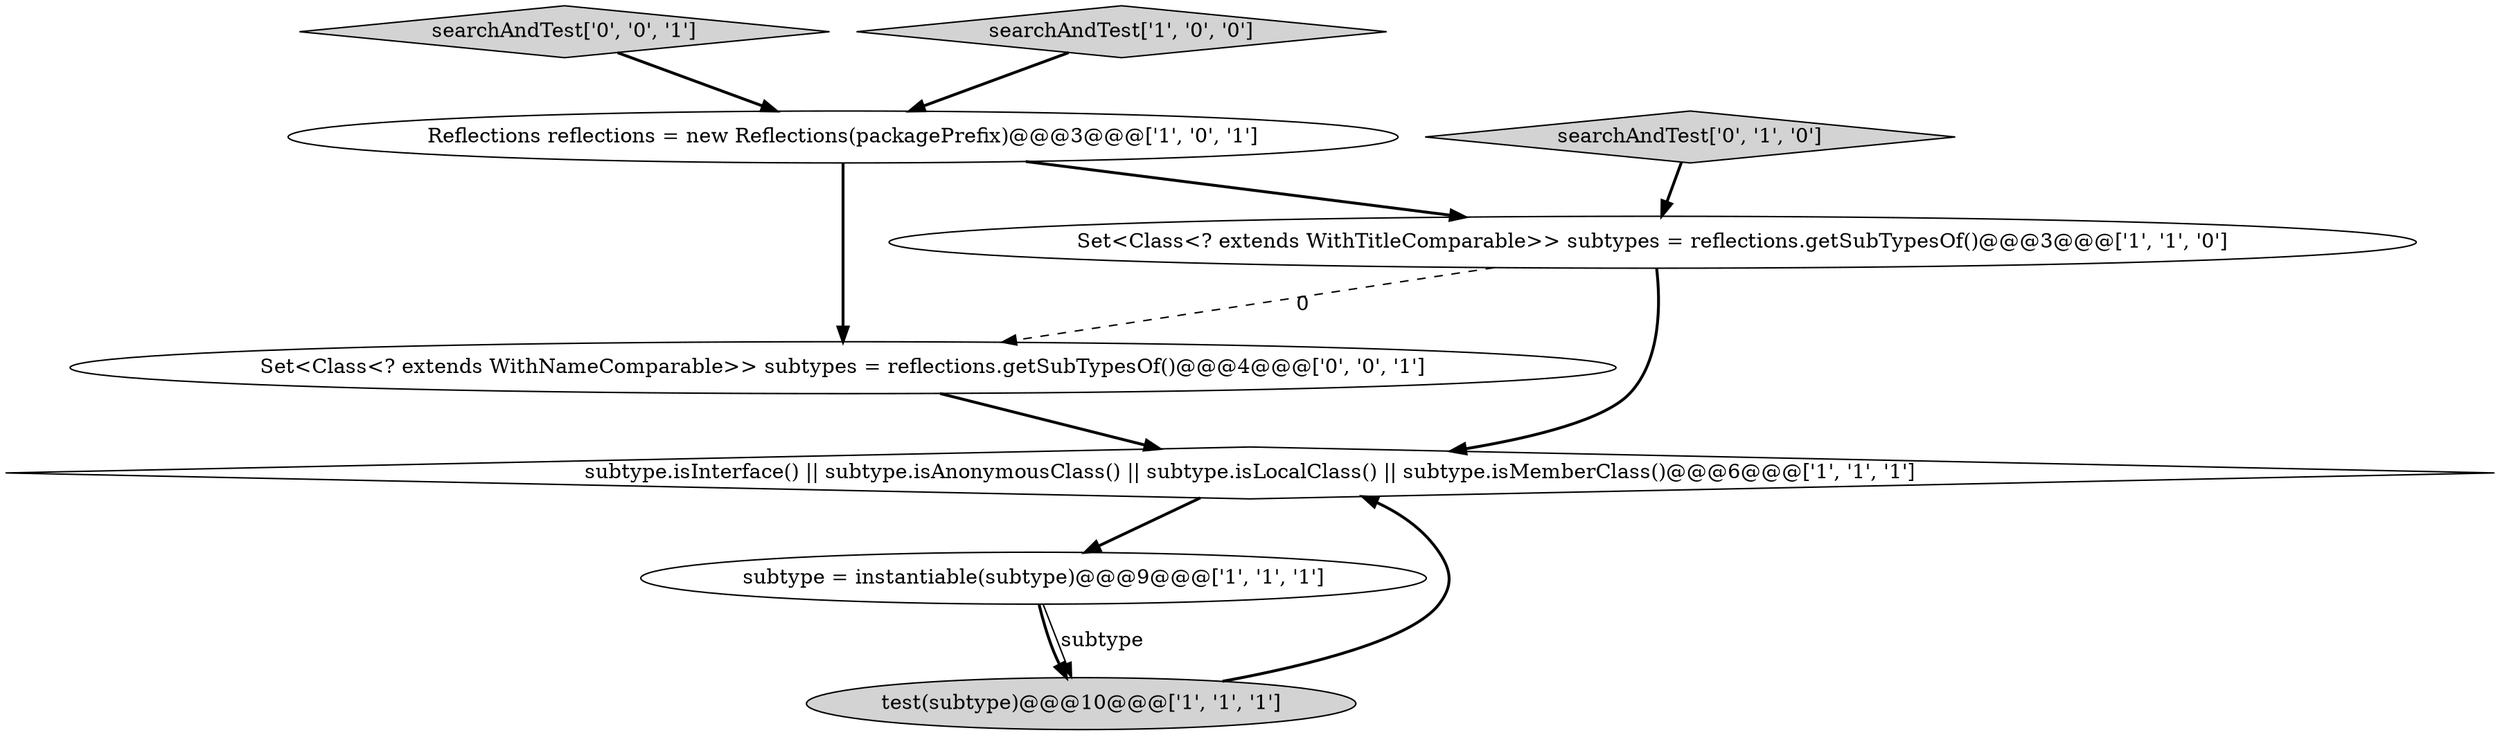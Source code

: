 digraph {
7 [style = filled, label = "searchAndTest['0', '0', '1']", fillcolor = lightgray, shape = diamond image = "AAA0AAABBB3BBB"];
2 [style = filled, label = "Reflections reflections = new Reflections(packagePrefix)@@@3@@@['1', '0', '1']", fillcolor = white, shape = ellipse image = "AAA0AAABBB1BBB"];
1 [style = filled, label = "subtype.isInterface() || subtype.isAnonymousClass() || subtype.isLocalClass() || subtype.isMemberClass()@@@6@@@['1', '1', '1']", fillcolor = white, shape = diamond image = "AAA0AAABBB1BBB"];
6 [style = filled, label = "searchAndTest['0', '1', '0']", fillcolor = lightgray, shape = diamond image = "AAA0AAABBB2BBB"];
0 [style = filled, label = "searchAndTest['1', '0', '0']", fillcolor = lightgray, shape = diamond image = "AAA0AAABBB1BBB"];
4 [style = filled, label = "Set<Class<? extends WithTitleComparable>> subtypes = reflections.getSubTypesOf()@@@3@@@['1', '1', '0']", fillcolor = white, shape = ellipse image = "AAA0AAABBB1BBB"];
5 [style = filled, label = "test(subtype)@@@10@@@['1', '1', '1']", fillcolor = lightgray, shape = ellipse image = "AAA0AAABBB1BBB"];
8 [style = filled, label = "Set<Class<? extends WithNameComparable>> subtypes = reflections.getSubTypesOf()@@@4@@@['0', '0', '1']", fillcolor = white, shape = ellipse image = "AAA0AAABBB3BBB"];
3 [style = filled, label = "subtype = instantiable(subtype)@@@9@@@['1', '1', '1']", fillcolor = white, shape = ellipse image = "AAA0AAABBB1BBB"];
8->1 [style = bold, label=""];
1->3 [style = bold, label=""];
0->2 [style = bold, label=""];
2->4 [style = bold, label=""];
6->4 [style = bold, label=""];
4->8 [style = dashed, label="0"];
7->2 [style = bold, label=""];
3->5 [style = solid, label="subtype"];
3->5 [style = bold, label=""];
4->1 [style = bold, label=""];
2->8 [style = bold, label=""];
5->1 [style = bold, label=""];
}
